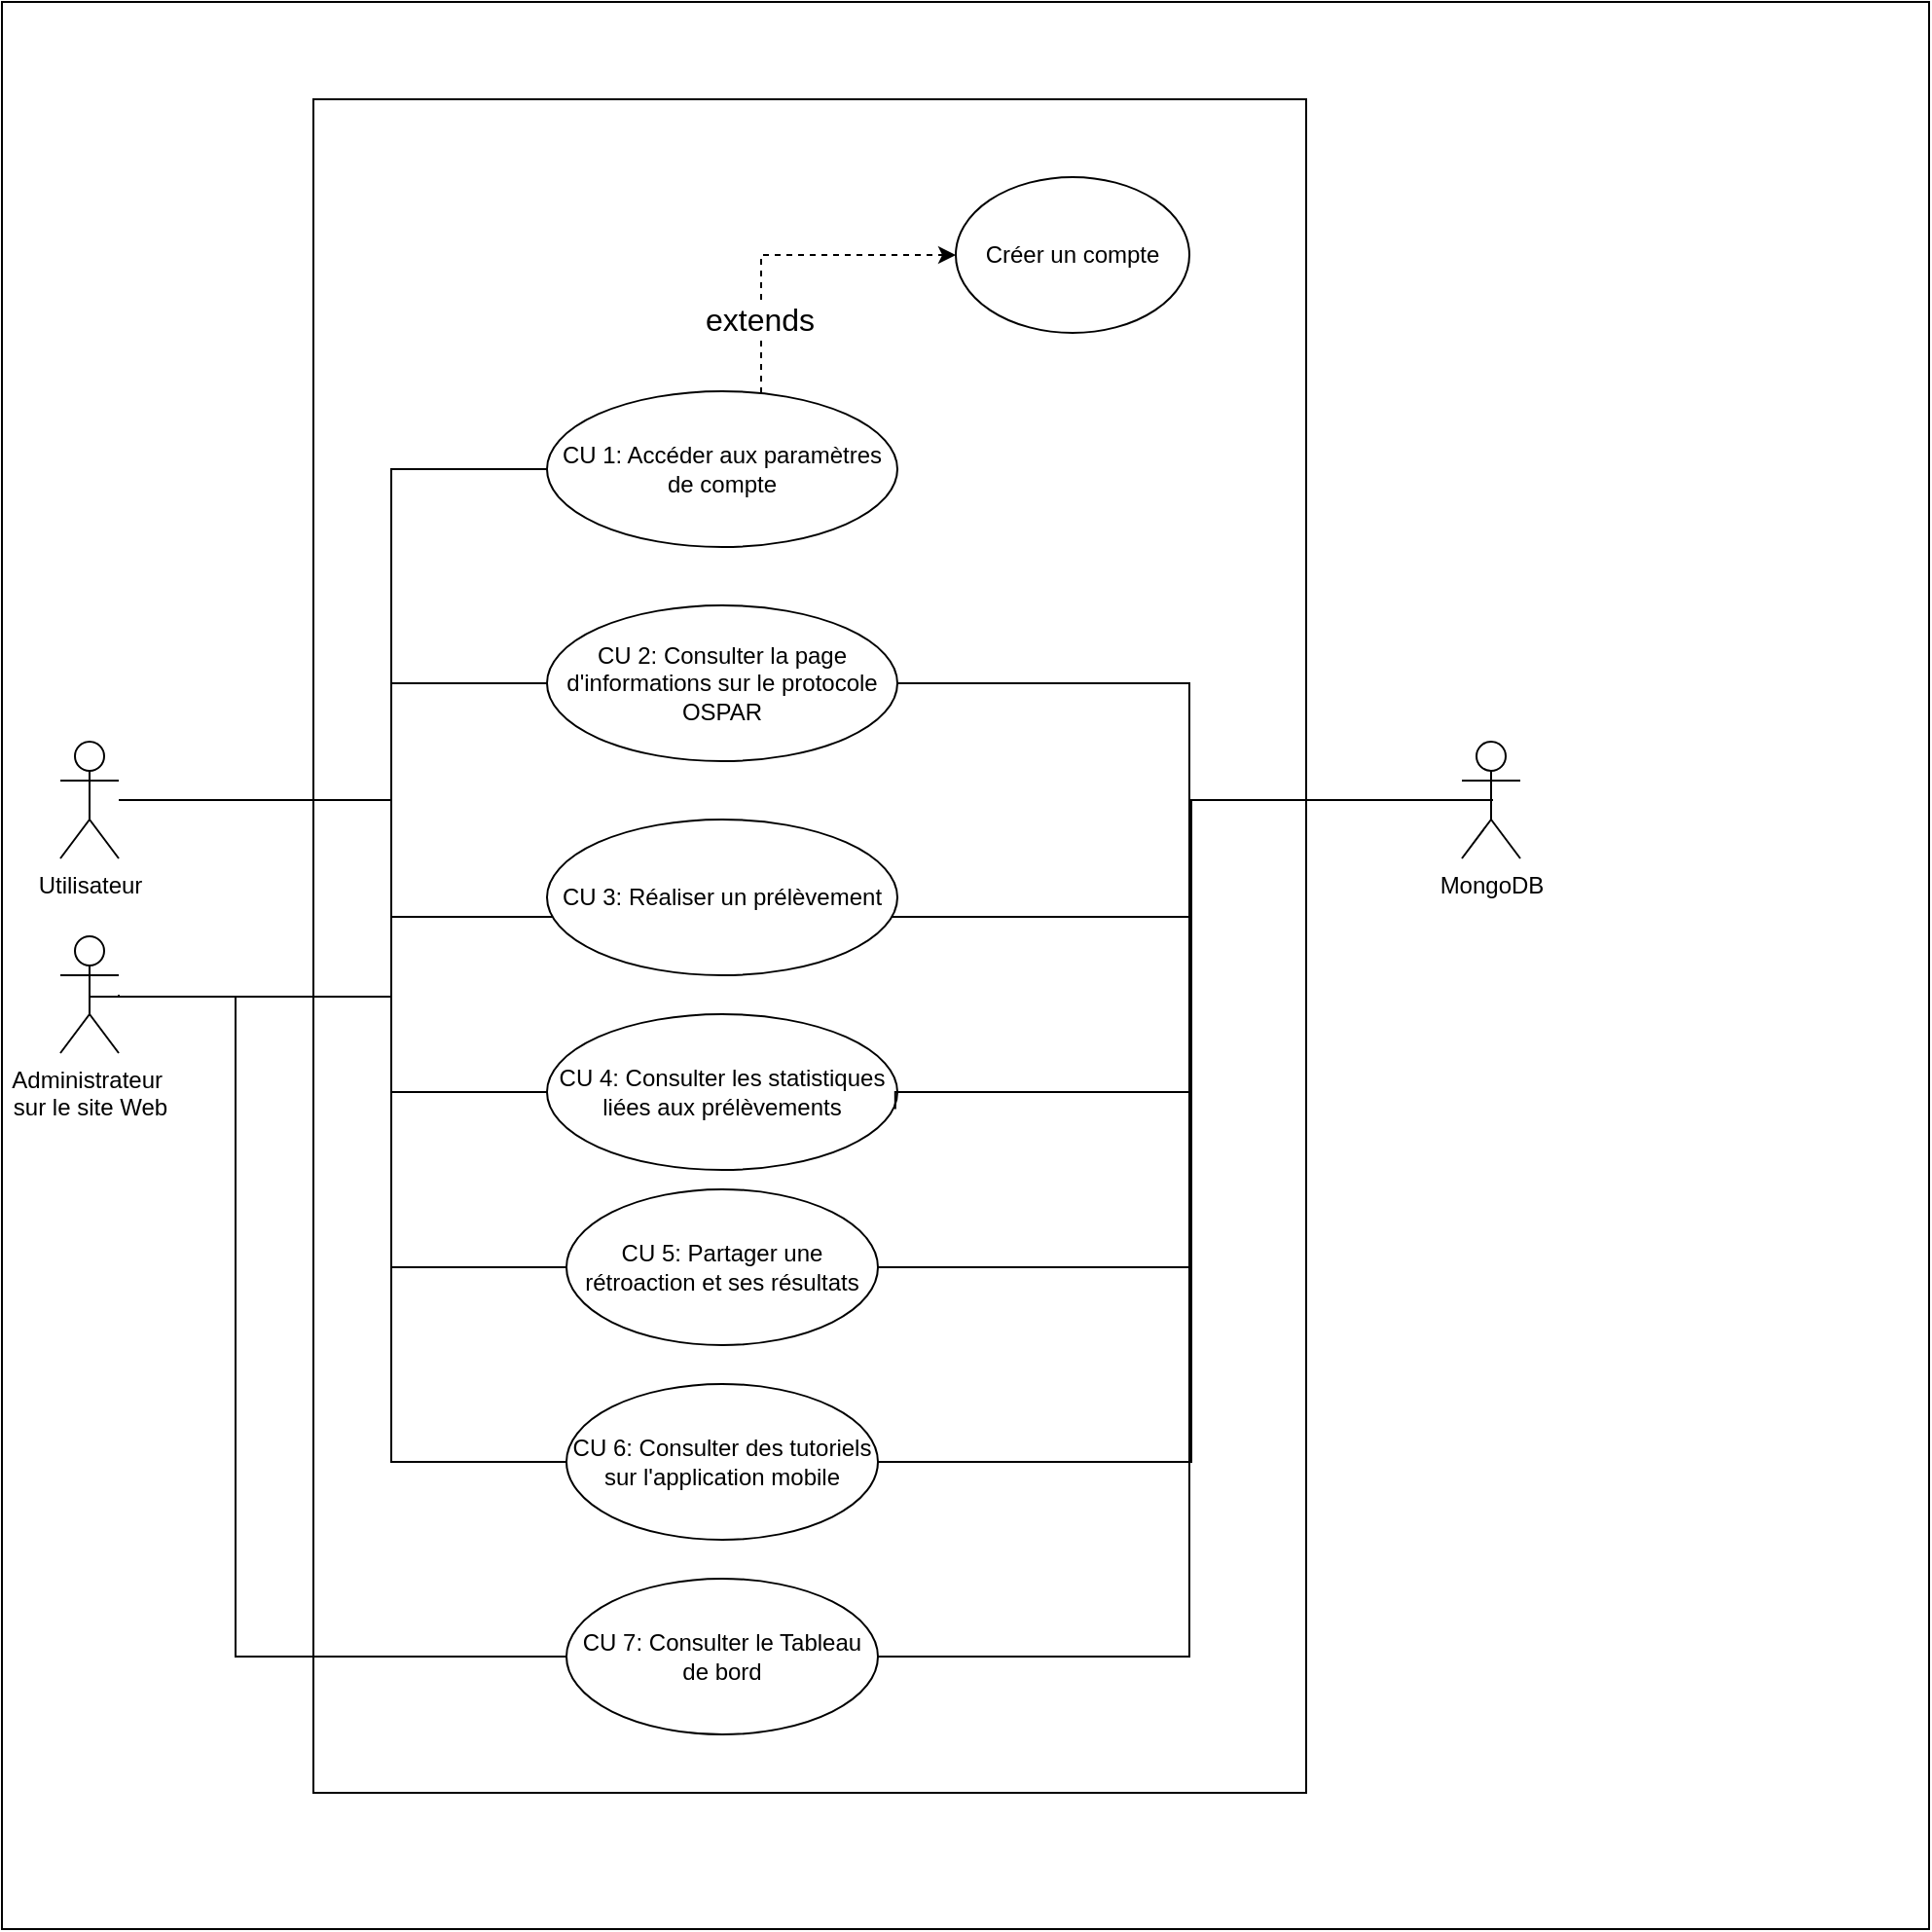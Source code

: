 <mxfile version="26.0.10">
  <diagram name="Page-1" id="LubBqCAFF0eY_6Dfj3jN">
    <mxGraphModel dx="897" dy="725" grid="1" gridSize="10" guides="1" tooltips="1" connect="1" arrows="1" fold="1" page="1" pageScale="1" pageWidth="850" pageHeight="1100" math="0" shadow="0">
      <root>
        <mxCell id="0" />
        <mxCell id="1" parent="0" />
        <mxCell id="bE1gFKcx4u8gwo7U3hTT-1" value="" style="whiteSpace=wrap;html=1;aspect=fixed;" parent="1" vertex="1">
          <mxGeometry y="20" width="990" height="990" as="geometry" />
        </mxCell>
        <mxCell id="hrwhk7hBxuppIEL_lkO9-1" value="Utilisateur" style="shape=umlActor;verticalLabelPosition=bottom;verticalAlign=top;html=1;outlineConnect=0;" parent="1" vertex="1">
          <mxGeometry x="30" y="400" width="30" height="60" as="geometry" />
        </mxCell>
        <mxCell id="bE1gFKcx4u8gwo7U3hTT-4" value="" style="rounded=0;whiteSpace=wrap;html=1;" parent="1" vertex="1">
          <mxGeometry x="160" y="70" width="510" height="870" as="geometry" />
        </mxCell>
        <mxCell id="bE1gFKcx4u8gwo7U3hTT-5" value="MongoDB" style="shape=umlActor;verticalLabelPosition=bottom;verticalAlign=top;html=1;outlineConnect=0;" parent="1" vertex="1">
          <mxGeometry x="750" y="400" width="30" height="60" as="geometry" />
        </mxCell>
        <mxCell id="bE1gFKcx4u8gwo7U3hTT-11" style="edgeStyle=orthogonalEdgeStyle;rounded=0;orthogonalLoop=1;jettySize=auto;html=1;dashed=1;" parent="1" source="bE1gFKcx4u8gwo7U3hTT-6" target="bE1gFKcx4u8gwo7U3hTT-10" edge="1">
          <mxGeometry relative="1" as="geometry">
            <Array as="points">
              <mxPoint x="390" y="150" />
            </Array>
          </mxGeometry>
        </mxCell>
        <mxCell id="bE1gFKcx4u8gwo7U3hTT-12" value="&lt;font style=&quot;font-size: 16px;&quot;&gt;extends&lt;/font&gt;" style="edgeLabel;html=1;align=center;verticalAlign=middle;resizable=0;points=[];" parent="bE1gFKcx4u8gwo7U3hTT-11" vertex="1" connectable="0">
          <mxGeometry x="-0.55" y="1" relative="1" as="geometry">
            <mxPoint as="offset" />
          </mxGeometry>
        </mxCell>
        <mxCell id="bE1gFKcx4u8gwo7U3hTT-6" value="CU 1: Accéder aux paramètres de compte" style="ellipse;whiteSpace=wrap;html=1;" parent="1" vertex="1">
          <mxGeometry x="280" y="220" width="180" height="80" as="geometry" />
        </mxCell>
        <mxCell id="bE1gFKcx4u8gwo7U3hTT-7" value="CU 2: Consulter la page d&#39;informations sur le protocole OSPAR" style="ellipse;whiteSpace=wrap;html=1;" parent="1" vertex="1">
          <mxGeometry x="280" y="330" width="180" height="80" as="geometry" />
        </mxCell>
        <mxCell id="bE1gFKcx4u8gwo7U3hTT-8" value="CU 3: Réaliser un prélèvement" style="ellipse;whiteSpace=wrap;html=1;" parent="1" vertex="1">
          <mxGeometry x="280" y="440" width="180" height="80" as="geometry" />
        </mxCell>
        <mxCell id="bE1gFKcx4u8gwo7U3hTT-9" value="CU 4: Consulter les statistiques liées aux prélèvements" style="ellipse;whiteSpace=wrap;html=1;" parent="1" vertex="1">
          <mxGeometry x="280" y="540" width="180" height="80" as="geometry" />
        </mxCell>
        <mxCell id="bE1gFKcx4u8gwo7U3hTT-10" value="Créer un compte" style="ellipse;whiteSpace=wrap;html=1;" parent="1" vertex="1">
          <mxGeometry x="490" y="110" width="120" height="80" as="geometry" />
        </mxCell>
        <mxCell id="bE1gFKcx4u8gwo7U3hTT-16" style="edgeStyle=orthogonalEdgeStyle;rounded=0;orthogonalLoop=1;jettySize=auto;html=1;entryX=0;entryY=0.5;entryDx=0;entryDy=0;endArrow=none;startFill=0;" parent="1" source="hrwhk7hBxuppIEL_lkO9-1" target="bE1gFKcx4u8gwo7U3hTT-6" edge="1">
          <mxGeometry relative="1" as="geometry">
            <Array as="points">
              <mxPoint x="200" y="430" />
              <mxPoint x="200" y="260" />
            </Array>
          </mxGeometry>
        </mxCell>
        <mxCell id="bE1gFKcx4u8gwo7U3hTT-17" style="edgeStyle=orthogonalEdgeStyle;rounded=0;orthogonalLoop=1;jettySize=auto;html=1;endArrow=none;startFill=0;" parent="1" source="hrwhk7hBxuppIEL_lkO9-1" target="bE1gFKcx4u8gwo7U3hTT-7" edge="1">
          <mxGeometry relative="1" as="geometry">
            <Array as="points">
              <mxPoint x="200" y="430" />
              <mxPoint x="200" y="370" />
            </Array>
          </mxGeometry>
        </mxCell>
        <mxCell id="bE1gFKcx4u8gwo7U3hTT-18" style="edgeStyle=orthogonalEdgeStyle;rounded=0;orthogonalLoop=1;jettySize=auto;html=1;endArrow=none;startFill=0;" parent="1" source="hrwhk7hBxuppIEL_lkO9-1" target="bE1gFKcx4u8gwo7U3hTT-8" edge="1">
          <mxGeometry relative="1" as="geometry">
            <Array as="points">
              <mxPoint x="200" y="430" />
              <mxPoint x="200" y="490" />
            </Array>
          </mxGeometry>
        </mxCell>
        <mxCell id="bE1gFKcx4u8gwo7U3hTT-19" style="edgeStyle=orthogonalEdgeStyle;rounded=0;orthogonalLoop=1;jettySize=auto;html=1;entryX=0;entryY=0.5;entryDx=0;entryDy=0;endArrow=none;startFill=0;" parent="1" source="hrwhk7hBxuppIEL_lkO9-1" target="bE1gFKcx4u8gwo7U3hTT-9" edge="1">
          <mxGeometry relative="1" as="geometry">
            <Array as="points">
              <mxPoint x="200" y="430" />
              <mxPoint x="200" y="580" />
            </Array>
          </mxGeometry>
        </mxCell>
        <mxCell id="bE1gFKcx4u8gwo7U3hTT-20" style="edgeStyle=orthogonalEdgeStyle;rounded=0;orthogonalLoop=1;jettySize=auto;html=1;entryX=0.5;entryY=0.5;entryDx=0;entryDy=0;entryPerimeter=0;endArrow=none;startFill=0;" parent="1" source="bE1gFKcx4u8gwo7U3hTT-7" target="bE1gFKcx4u8gwo7U3hTT-5" edge="1">
          <mxGeometry relative="1" as="geometry">
            <Array as="points">
              <mxPoint x="610" y="370" />
              <mxPoint x="610" y="430" />
            </Array>
          </mxGeometry>
        </mxCell>
        <mxCell id="bE1gFKcx4u8gwo7U3hTT-21" style="edgeStyle=orthogonalEdgeStyle;rounded=0;orthogonalLoop=1;jettySize=auto;html=1;entryX=0.5;entryY=0.5;entryDx=0;entryDy=0;entryPerimeter=0;endArrow=none;startFill=0;" parent="1" source="bE1gFKcx4u8gwo7U3hTT-8" target="bE1gFKcx4u8gwo7U3hTT-5" edge="1">
          <mxGeometry relative="1" as="geometry">
            <Array as="points">
              <mxPoint x="610" y="490" />
              <mxPoint x="610" y="430" />
            </Array>
          </mxGeometry>
        </mxCell>
        <mxCell id="bE1gFKcx4u8gwo7U3hTT-22" style="edgeStyle=orthogonalEdgeStyle;rounded=0;orthogonalLoop=1;jettySize=auto;html=1;entryX=0.5;entryY=0.5;entryDx=0;entryDy=0;entryPerimeter=0;endArrow=none;startFill=0;exitX=0.994;exitY=0.61;exitDx=0;exitDy=0;exitPerimeter=0;" parent="1" source="bE1gFKcx4u8gwo7U3hTT-9" target="bE1gFKcx4u8gwo7U3hTT-5" edge="1">
          <mxGeometry relative="1" as="geometry">
            <Array as="points">
              <mxPoint x="459" y="580" />
              <mxPoint x="610" y="580" />
              <mxPoint x="610" y="430" />
            </Array>
          </mxGeometry>
        </mxCell>
        <mxCell id="yzMuyjXtBNfQkwznEPzL-2" value="CU 7: Consulter le Tableau de bord" style="ellipse;whiteSpace=wrap;html=1;" vertex="1" parent="1">
          <mxGeometry x="290" y="830" width="160" height="80" as="geometry" />
        </mxCell>
        <mxCell id="yzMuyjXtBNfQkwznEPzL-3" value="Administrateur&amp;nbsp;&lt;br&gt;sur le site Web" style="shape=umlActor;verticalLabelPosition=bottom;verticalAlign=top;html=1;outlineConnect=0;" vertex="1" parent="1">
          <mxGeometry x="30" y="500" width="30" height="60" as="geometry" />
        </mxCell>
        <mxCell id="yzMuyjXtBNfQkwznEPzL-5" style="edgeStyle=orthogonalEdgeStyle;rounded=0;orthogonalLoop=1;jettySize=auto;html=1;entryX=0;entryY=0.5;entryDx=0;entryDy=0;endArrow=none;startFill=0;exitX=0.5;exitY=0.5;exitDx=0;exitDy=0;exitPerimeter=0;" edge="1" parent="1" source="yzMuyjXtBNfQkwznEPzL-3" target="yzMuyjXtBNfQkwznEPzL-2">
          <mxGeometry relative="1" as="geometry">
            <mxPoint x="109.5" y="530" as="sourcePoint" />
            <mxPoint x="280" y="750.0" as="targetPoint" />
            <Array as="points">
              <mxPoint x="120" y="531" />
              <mxPoint x="120" y="870" />
            </Array>
          </mxGeometry>
        </mxCell>
        <mxCell id="yzMuyjXtBNfQkwznEPzL-10" style="edgeStyle=orthogonalEdgeStyle;rounded=0;orthogonalLoop=1;jettySize=auto;html=1;endArrow=none;startFill=0;exitX=0.5;exitY=0.5;exitDx=0;exitDy=0;exitPerimeter=0;entryX=0;entryY=0.5;entryDx=0;entryDy=0;" edge="1" parent="1" target="bE1gFKcx4u8gwo7U3hTT-9">
          <mxGeometry relative="1" as="geometry">
            <mxPoint x="60" y="530" as="sourcePoint" />
            <mxPoint x="305" y="760" as="targetPoint" />
            <Array as="points">
              <mxPoint x="60" y="531" />
              <mxPoint x="200" y="531" />
              <mxPoint x="200" y="580" />
            </Array>
          </mxGeometry>
        </mxCell>
        <mxCell id="yzMuyjXtBNfQkwznEPzL-11" style="edgeStyle=orthogonalEdgeStyle;rounded=0;orthogonalLoop=1;jettySize=auto;html=1;entryX=0.5;entryY=0.5;entryDx=0;entryDy=0;entryPerimeter=0;endArrow=none;startFill=0;" edge="1" parent="1" source="yzMuyjXtBNfQkwznEPzL-2">
          <mxGeometry relative="1" as="geometry">
            <Array as="points">
              <mxPoint x="610" y="870" />
              <mxPoint x="610" y="430" />
            </Array>
            <mxPoint x="460" y="630" as="sourcePoint" />
            <mxPoint x="765" y="430" as="targetPoint" />
          </mxGeometry>
        </mxCell>
        <mxCell id="yzMuyjXtBNfQkwznEPzL-12" value="CU 5: Partager une rétroaction et ses résultats" style="ellipse;whiteSpace=wrap;html=1;" vertex="1" parent="1">
          <mxGeometry x="290" y="630" width="160" height="80" as="geometry" />
        </mxCell>
        <mxCell id="yzMuyjXtBNfQkwznEPzL-14" style="edgeStyle=orthogonalEdgeStyle;rounded=0;orthogonalLoop=1;jettySize=auto;html=1;endArrow=none;startFill=0;exitX=0.5;exitY=0.5;exitDx=0;exitDy=0;exitPerimeter=0;entryX=0;entryY=0.5;entryDx=0;entryDy=0;" edge="1" parent="1" target="yzMuyjXtBNfQkwznEPzL-12">
          <mxGeometry relative="1" as="geometry">
            <mxPoint x="60" y="530" as="sourcePoint" />
            <mxPoint x="280" y="580" as="targetPoint" />
            <Array as="points">
              <mxPoint x="60" y="531" />
              <mxPoint x="200" y="531" />
              <mxPoint x="200" y="670" />
            </Array>
          </mxGeometry>
        </mxCell>
        <mxCell id="yzMuyjXtBNfQkwznEPzL-15" style="edgeStyle=orthogonalEdgeStyle;rounded=0;orthogonalLoop=1;jettySize=auto;html=1;entryX=0.5;entryY=0.5;entryDx=0;entryDy=0;entryPerimeter=0;endArrow=none;startFill=0;exitX=1;exitY=0.5;exitDx=0;exitDy=0;" edge="1" parent="1" source="yzMuyjXtBNfQkwznEPzL-12">
          <mxGeometry relative="1" as="geometry">
            <Array as="points">
              <mxPoint x="611" y="670" />
              <mxPoint x="611" y="430" />
            </Array>
            <mxPoint x="460" y="589" as="sourcePoint" />
            <mxPoint x="766" y="430" as="targetPoint" />
          </mxGeometry>
        </mxCell>
        <mxCell id="yzMuyjXtBNfQkwznEPzL-16" value="CU 6: Consulter des tutoriels sur l&#39;application mobile" style="ellipse;whiteSpace=wrap;html=1;" vertex="1" parent="1">
          <mxGeometry x="290" y="730" width="160" height="80" as="geometry" />
        </mxCell>
        <mxCell id="yzMuyjXtBNfQkwznEPzL-17" style="edgeStyle=orthogonalEdgeStyle;rounded=0;orthogonalLoop=1;jettySize=auto;html=1;endArrow=none;startFill=0;exitX=0.5;exitY=0.5;exitDx=0;exitDy=0;exitPerimeter=0;" edge="1" parent="1" target="yzMuyjXtBNfQkwznEPzL-16">
          <mxGeometry relative="1" as="geometry">
            <mxPoint x="60" y="530" as="sourcePoint" />
            <mxPoint x="290" y="670" as="targetPoint" />
            <Array as="points">
              <mxPoint x="60" y="531" />
              <mxPoint x="200" y="531" />
              <mxPoint x="200" y="770" />
            </Array>
          </mxGeometry>
        </mxCell>
        <mxCell id="yzMuyjXtBNfQkwznEPzL-18" style="edgeStyle=orthogonalEdgeStyle;rounded=0;orthogonalLoop=1;jettySize=auto;html=1;entryX=0.5;entryY=0.5;entryDx=0;entryDy=0;entryPerimeter=0;endArrow=none;startFill=0;" edge="1" parent="1" source="yzMuyjXtBNfQkwznEPzL-16">
          <mxGeometry relative="1" as="geometry">
            <Array as="points">
              <mxPoint x="611" y="770" />
              <mxPoint x="611" y="430" />
            </Array>
            <mxPoint x="450" y="670" as="sourcePoint" />
            <mxPoint x="766" y="430" as="targetPoint" />
          </mxGeometry>
        </mxCell>
      </root>
    </mxGraphModel>
  </diagram>
</mxfile>
